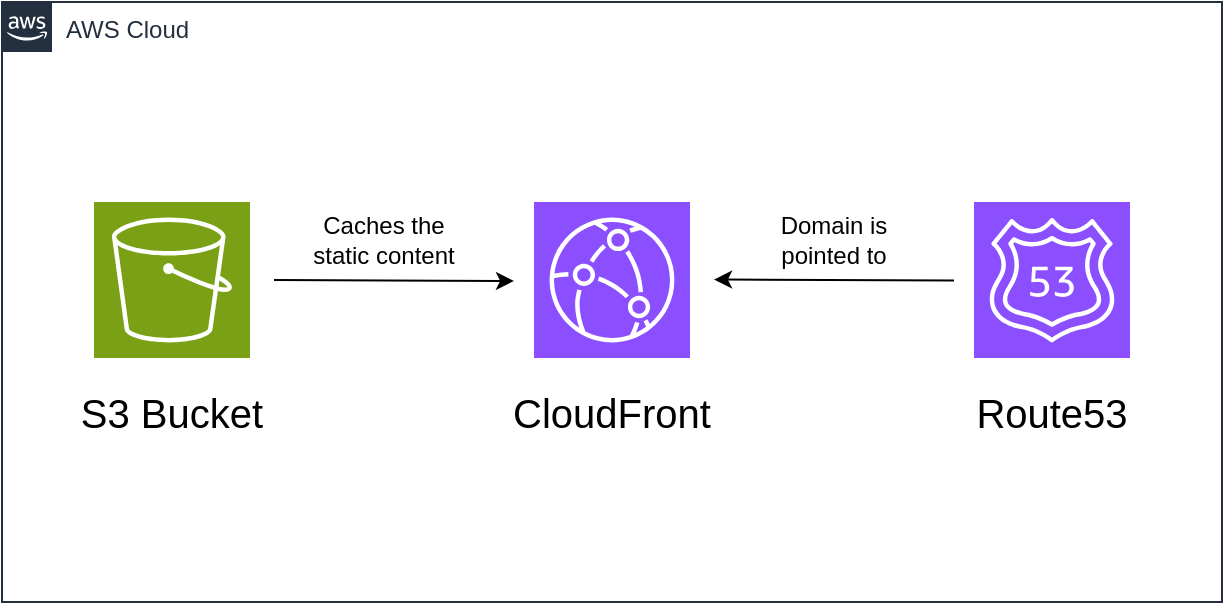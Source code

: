 <mxfile version="23.1.6" type="device">
  <diagram name="Page-1" id="z6MlrTnO1uHHdYoNLohP">
    <mxGraphModel dx="1430" dy="777" grid="1" gridSize="10" guides="1" tooltips="1" connect="1" arrows="1" fold="1" page="1" pageScale="1" pageWidth="850" pageHeight="1100" math="0" shadow="0">
      <root>
        <mxCell id="0" />
        <mxCell id="1" parent="0" />
        <mxCell id="5XbrsSFNruDuMF39BsKj-1" value="AWS Cloud" style="points=[[0,0],[0.25,0],[0.5,0],[0.75,0],[1,0],[1,0.25],[1,0.5],[1,0.75],[1,1],[0.75,1],[0.5,1],[0.25,1],[0,1],[0,0.75],[0,0.5],[0,0.25]];outlineConnect=0;gradientColor=none;html=1;whiteSpace=wrap;fontSize=12;fontStyle=0;container=1;pointerEvents=0;collapsible=0;recursiveResize=0;shape=mxgraph.aws4.group;grIcon=mxgraph.aws4.group_aws_cloud_alt;strokeColor=#232F3E;fillColor=none;verticalAlign=top;align=left;spacingLeft=30;fontColor=#232F3E;dashed=0;" parent="1" vertex="1">
          <mxGeometry x="44" y="220" width="610" height="300" as="geometry" />
        </mxCell>
        <mxCell id="7VSfqjxM2VctQeidwvQ3-1" value="" style="sketch=0;points=[[0,0,0],[0.25,0,0],[0.5,0,0],[0.75,0,0],[1,0,0],[0,1,0],[0.25,1,0],[0.5,1,0],[0.75,1,0],[1,1,0],[0,0.25,0],[0,0.5,0],[0,0.75,0],[1,0.25,0],[1,0.5,0],[1,0.75,0]];outlineConnect=0;fontColor=#232F3E;fillColor=#8C4FFF;strokeColor=#ffffff;dashed=0;verticalLabelPosition=bottom;verticalAlign=top;align=center;html=1;fontSize=12;fontStyle=0;aspect=fixed;shape=mxgraph.aws4.resourceIcon;resIcon=mxgraph.aws4.cloudfront;" vertex="1" parent="1">
          <mxGeometry x="310" y="320" width="78" height="78" as="geometry" />
        </mxCell>
        <mxCell id="7VSfqjxM2VctQeidwvQ3-2" value="" style="sketch=0;points=[[0,0,0],[0.25,0,0],[0.5,0,0],[0.75,0,0],[1,0,0],[0,1,0],[0.25,1,0],[0.5,1,0],[0.75,1,0],[1,1,0],[0,0.25,0],[0,0.5,0],[0,0.75,0],[1,0.25,0],[1,0.5,0],[1,0.75,0]];outlineConnect=0;fontColor=#232F3E;fillColor=#8C4FFF;strokeColor=#ffffff;dashed=0;verticalLabelPosition=bottom;verticalAlign=top;align=center;html=1;fontSize=12;fontStyle=0;aspect=fixed;shape=mxgraph.aws4.resourceIcon;resIcon=mxgraph.aws4.route_53;" vertex="1" parent="1">
          <mxGeometry x="530" y="320" width="78" height="78" as="geometry" />
        </mxCell>
        <mxCell id="7VSfqjxM2VctQeidwvQ3-3" value="" style="sketch=0;points=[[0,0,0],[0.25,0,0],[0.5,0,0],[0.75,0,0],[1,0,0],[0,1,0],[0.25,1,0],[0.5,1,0],[0.75,1,0],[1,1,0],[0,0.25,0],[0,0.5,0],[0,0.75,0],[1,0.25,0],[1,0.5,0],[1,0.75,0]];outlineConnect=0;fontColor=#232F3E;fillColor=#7AA116;strokeColor=#ffffff;dashed=0;verticalLabelPosition=bottom;verticalAlign=top;align=center;html=1;fontSize=12;fontStyle=0;aspect=fixed;shape=mxgraph.aws4.resourceIcon;resIcon=mxgraph.aws4.s3;" vertex="1" parent="1">
          <mxGeometry x="90" y="320" width="78" height="78" as="geometry" />
        </mxCell>
        <mxCell id="7VSfqjxM2VctQeidwvQ3-4" style="edgeStyle=orthogonalEdgeStyle;rounded=0;orthogonalLoop=1;jettySize=auto;html=1;" edge="1" parent="1">
          <mxGeometry relative="1" as="geometry">
            <mxPoint x="180" y="359" as="sourcePoint" />
            <mxPoint x="300" y="359.48" as="targetPoint" />
            <Array as="points">
              <mxPoint x="180" y="360" />
            </Array>
          </mxGeometry>
        </mxCell>
        <mxCell id="7VSfqjxM2VctQeidwvQ3-5" value="Caches the static content" style="text;html=1;align=center;verticalAlign=middle;whiteSpace=wrap;rounded=0;" vertex="1" parent="1">
          <mxGeometry x="190" y="324" width="90" height="30" as="geometry" />
        </mxCell>
        <mxCell id="7VSfqjxM2VctQeidwvQ3-7" value="Domain is pointed to" style="text;html=1;align=center;verticalAlign=middle;whiteSpace=wrap;rounded=0;" vertex="1" parent="1">
          <mxGeometry x="430" y="324" width="60" height="30" as="geometry" />
        </mxCell>
        <mxCell id="7VSfqjxM2VctQeidwvQ3-8" value="S3 Bucket" style="text;html=1;align=center;verticalAlign=middle;whiteSpace=wrap;rounded=0;fontSize=20;" vertex="1" parent="1">
          <mxGeometry x="74" y="410" width="110" height="30" as="geometry" />
        </mxCell>
        <mxCell id="7VSfqjxM2VctQeidwvQ3-9" value="CloudFront" style="text;html=1;align=center;verticalAlign=middle;whiteSpace=wrap;rounded=0;fontSize=20;" vertex="1" parent="1">
          <mxGeometry x="294" y="410" width="110" height="30" as="geometry" />
        </mxCell>
        <mxCell id="7VSfqjxM2VctQeidwvQ3-10" value="Route53" style="text;html=1;align=center;verticalAlign=middle;whiteSpace=wrap;rounded=0;fontSize=20;" vertex="1" parent="1">
          <mxGeometry x="514" y="410" width="110" height="30" as="geometry" />
        </mxCell>
        <mxCell id="7VSfqjxM2VctQeidwvQ3-11" style="edgeStyle=orthogonalEdgeStyle;rounded=0;orthogonalLoop=1;jettySize=auto;html=1;startArrow=classic;startFill=1;endArrow=none;endFill=0;" edge="1" parent="1">
          <mxGeometry relative="1" as="geometry">
            <mxPoint x="400" y="358.76" as="sourcePoint" />
            <mxPoint x="520" y="359.24" as="targetPoint" />
            <Array as="points">
              <mxPoint x="400" y="359.76" />
            </Array>
          </mxGeometry>
        </mxCell>
      </root>
    </mxGraphModel>
  </diagram>
</mxfile>
